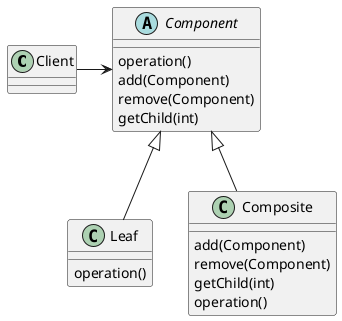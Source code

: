 @startuml
'https://plantuml.com/class-diagram

class Client

abstract class Component {
    operation()
    add(Component)
    remove(Component)
    getChild(int)
}

class Leaf {
    operation()
}

class Composite {
    add(Component)
    remove(Component)
    getChild(int)
    operation()
}

Client -> Component
Component <|-- Leaf
Component <|-- Composite

@enduml